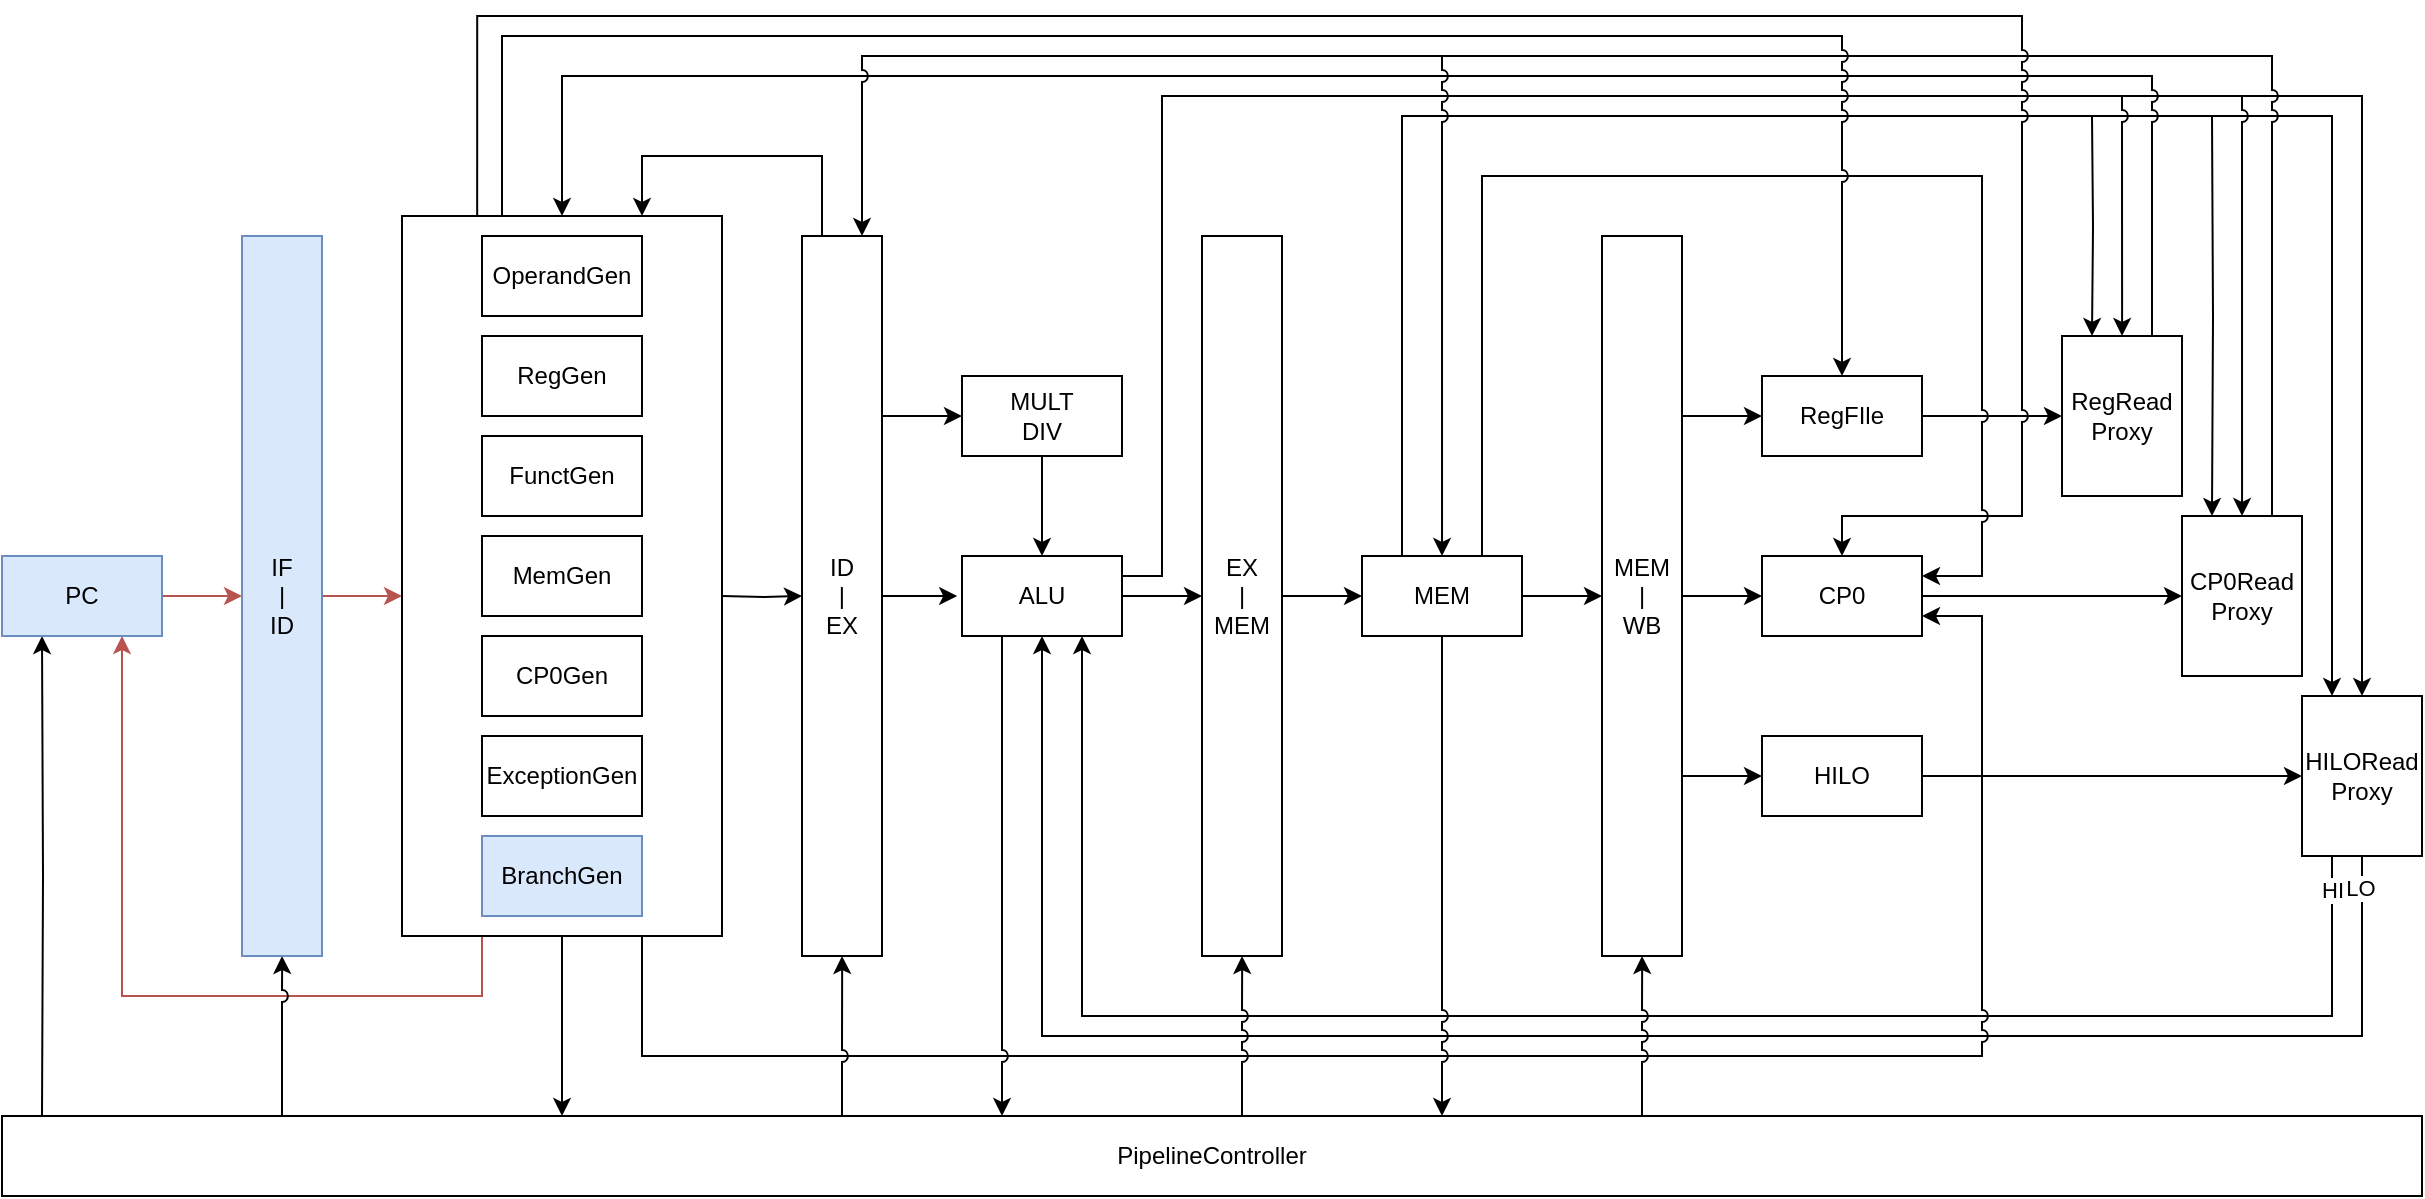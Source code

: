 <mxfile version="14.4.3" type="github">
  <diagram id="Vwi1EXBxK2TPIhp4Lb0i" name="Page-1">
    <mxGraphModel dx="884" dy="743" grid="1" gridSize="10" guides="1" tooltips="1" connect="1" arrows="1" fold="1" page="1" pageScale="1" pageWidth="1654" pageHeight="1169" math="0" shadow="0">
      <root>
        <mxCell id="0" />
        <mxCell id="1" parent="0" />
        <mxCell id="5gjrMnYh9Ee4sZ9mC4aX-1" value="" style="endArrow=none;html=1;" edge="1" parent="1">
          <mxGeometry width="50" height="50" relative="1" as="geometry">
            <mxPoint x="1400" y="270" as="sourcePoint" />
            <mxPoint x="1460" y="270" as="targetPoint" />
          </mxGeometry>
        </mxCell>
        <mxCell id="5gjrMnYh9Ee4sZ9mC4aX-2" value="" style="endArrow=none;html=1;" edge="1" parent="1">
          <mxGeometry width="50" height="50" relative="1" as="geometry">
            <mxPoint x="1385" y="280" as="sourcePoint" />
            <mxPoint x="1445" y="280" as="targetPoint" />
          </mxGeometry>
        </mxCell>
        <mxCell id="5gjrMnYh9Ee4sZ9mC4aX-3" value="" style="endArrow=none;html=1;exitX=1;exitY=0.25;exitDx=0;exitDy=0;jumpStyle=arc;rounded=0;" edge="1" parent="1" source="5gjrMnYh9Ee4sZ9mC4aX-39">
          <mxGeometry width="50" height="50" relative="1" as="geometry">
            <mxPoint x="900" y="380" as="sourcePoint" />
            <mxPoint x="1401.333" y="270" as="targetPoint" />
            <Array as="points">
              <mxPoint x="920" y="510" />
              <mxPoint x="920" y="270" />
            </Array>
          </mxGeometry>
        </mxCell>
        <mxCell id="5gjrMnYh9Ee4sZ9mC4aX-4" value="" style="endArrow=none;html=1;exitX=0.25;exitY=0;exitDx=0;exitDy=0;rounded=0;" edge="1" parent="1" source="5gjrMnYh9Ee4sZ9mC4aX-42">
          <mxGeometry width="50" height="50" relative="1" as="geometry">
            <mxPoint x="1035" y="500" as="sourcePoint" />
            <mxPoint x="1385" y="280" as="targetPoint" />
            <Array as="points">
              <mxPoint x="1040" y="280" />
            </Array>
          </mxGeometry>
        </mxCell>
        <mxCell id="5gjrMnYh9Ee4sZ9mC4aX-5" style="edgeStyle=orthogonalEdgeStyle;rounded=0;orthogonalLoop=1;jettySize=auto;html=1;exitX=0.5;exitY=1;exitDx=0;exitDy=0;entryX=0.5;entryY=1;entryDx=0;entryDy=0;" edge="1" parent="1" source="5gjrMnYh9Ee4sZ9mC4aX-53" target="5gjrMnYh9Ee4sZ9mC4aX-39">
          <mxGeometry relative="1" as="geometry">
            <Array as="points">
              <mxPoint x="1520" y="740" />
              <mxPoint x="860" y="740" />
            </Array>
          </mxGeometry>
        </mxCell>
        <mxCell id="5gjrMnYh9Ee4sZ9mC4aX-6" value="LO" style="edgeLabel;html=1;align=center;verticalAlign=middle;resizable=0;points=[];" vertex="1" connectable="0" parent="5gjrMnYh9Ee4sZ9mC4aX-5">
          <mxGeometry x="-0.967" y="-1" relative="1" as="geometry">
            <mxPoint as="offset" />
          </mxGeometry>
        </mxCell>
        <mxCell id="5gjrMnYh9Ee4sZ9mC4aX-7" style="edgeStyle=orthogonalEdgeStyle;rounded=0;orthogonalLoop=1;jettySize=auto;html=1;exitX=0.25;exitY=1;exitDx=0;exitDy=0;entryX=0.75;entryY=1;entryDx=0;entryDy=0;" edge="1" parent="1" source="5gjrMnYh9Ee4sZ9mC4aX-53" target="5gjrMnYh9Ee4sZ9mC4aX-39">
          <mxGeometry relative="1" as="geometry">
            <Array as="points">
              <mxPoint x="1505" y="730" />
              <mxPoint x="880" y="730" />
            </Array>
          </mxGeometry>
        </mxCell>
        <mxCell id="5gjrMnYh9Ee4sZ9mC4aX-8" value="HI" style="edgeLabel;html=1;align=center;verticalAlign=middle;resizable=0;points=[];" vertex="1" connectable="0" parent="5gjrMnYh9Ee4sZ9mC4aX-7">
          <mxGeometry x="-0.962" relative="1" as="geometry">
            <mxPoint as="offset" />
          </mxGeometry>
        </mxCell>
        <mxCell id="5gjrMnYh9Ee4sZ9mC4aX-9" style="edgeStyle=orthogonalEdgeStyle;rounded=0;orthogonalLoop=1;jettySize=auto;html=1;entryX=0.75;entryY=1;entryDx=0;entryDy=0;fillColor=#f8cecc;strokeColor=#b85450;" edge="1" parent="1" source="5gjrMnYh9Ee4sZ9mC4aX-59" target="5gjrMnYh9Ee4sZ9mC4aX-16">
          <mxGeometry relative="1" as="geometry">
            <Array as="points">
              <mxPoint x="580" y="720" />
              <mxPoint x="400" y="720" />
            </Array>
            <mxPoint x="560" y="710" as="sourcePoint" />
          </mxGeometry>
        </mxCell>
        <mxCell id="5gjrMnYh9Ee4sZ9mC4aX-10" style="edgeStyle=orthogonalEdgeStyle;rounded=0;orthogonalLoop=1;jettySize=auto;html=1;entryX=1;entryY=0.75;entryDx=0;entryDy=0;jumpStyle=arc;" edge="1" parent="1" source="5gjrMnYh9Ee4sZ9mC4aX-59" target="5gjrMnYh9Ee4sZ9mC4aX-46">
          <mxGeometry relative="1" as="geometry">
            <Array as="points">
              <mxPoint x="660" y="750" />
              <mxPoint x="1330" y="750" />
              <mxPoint x="1330" y="530" />
            </Array>
            <mxPoint x="680" y="730" as="sourcePoint" />
          </mxGeometry>
        </mxCell>
        <mxCell id="5gjrMnYh9Ee4sZ9mC4aX-11" style="edgeStyle=orthogonalEdgeStyle;rounded=0;orthogonalLoop=1;jettySize=auto;html=1;jumpStyle=arc;" edge="1" parent="1" target="5gjrMnYh9Ee4sZ9mC4aX-53">
          <mxGeometry relative="1" as="geometry">
            <Array as="points">
              <mxPoint x="1520" y="270" />
            </Array>
            <mxPoint x="1460" y="270" as="sourcePoint" />
          </mxGeometry>
        </mxCell>
        <mxCell id="5gjrMnYh9Ee4sZ9mC4aX-12" style="edgeStyle=orthogonalEdgeStyle;rounded=0;orthogonalLoop=1;jettySize=auto;html=1;entryX=0.25;entryY=0;entryDx=0;entryDy=0;endFill=1;snapToPoint=0;" edge="1" parent="1" target="5gjrMnYh9Ee4sZ9mC4aX-53">
          <mxGeometry relative="1" as="geometry">
            <Array as="points">
              <mxPoint x="1505" y="280" />
            </Array>
            <mxPoint x="1445" y="280" as="sourcePoint" />
          </mxGeometry>
        </mxCell>
        <mxCell id="5gjrMnYh9Ee4sZ9mC4aX-13" value="PipelineController" style="rounded=0;whiteSpace=wrap;html=1;direction=south;" vertex="1" parent="1">
          <mxGeometry x="340" y="780" width="1210" height="40" as="geometry" />
        </mxCell>
        <mxCell id="5gjrMnYh9Ee4sZ9mC4aX-14" style="edgeStyle=orthogonalEdgeStyle;rounded=0;orthogonalLoop=1;jettySize=auto;html=1;exitX=1;exitY=0.5;exitDx=0;exitDy=0;fillColor=#f8cecc;strokeColor=#b85450;" edge="1" parent="1" source="5gjrMnYh9Ee4sZ9mC4aX-16" target="5gjrMnYh9Ee4sZ9mC4aX-19">
          <mxGeometry relative="1" as="geometry" />
        </mxCell>
        <mxCell id="5gjrMnYh9Ee4sZ9mC4aX-15" style="edgeStyle=orthogonalEdgeStyle;rounded=0;orthogonalLoop=1;jettySize=auto;html=1;entryX=0.25;entryY=1;entryDx=0;entryDy=0;" edge="1" parent="1" target="5gjrMnYh9Ee4sZ9mC4aX-16">
          <mxGeometry relative="1" as="geometry">
            <mxPoint x="360" y="780" as="sourcePoint" />
          </mxGeometry>
        </mxCell>
        <mxCell id="5gjrMnYh9Ee4sZ9mC4aX-16" value="PC" style="rounded=0;whiteSpace=wrap;html=1;fillColor=#dae8fc;strokeColor=#6c8ebf;" vertex="1" parent="1">
          <mxGeometry x="340" y="500" width="80" height="40" as="geometry" />
        </mxCell>
        <mxCell id="5gjrMnYh9Ee4sZ9mC4aX-17" style="edgeStyle=orthogonalEdgeStyle;rounded=0;orthogonalLoop=1;jettySize=auto;html=1;exitX=1;exitY=0.5;exitDx=0;exitDy=0;entryX=0;entryY=0.5;entryDx=0;entryDy=0;fillColor=#f8cecc;strokeColor=#b85450;" edge="1" parent="1" source="5gjrMnYh9Ee4sZ9mC4aX-19">
          <mxGeometry relative="1" as="geometry">
            <mxPoint x="540" y="520" as="targetPoint" />
          </mxGeometry>
        </mxCell>
        <mxCell id="5gjrMnYh9Ee4sZ9mC4aX-18" style="edgeStyle=orthogonalEdgeStyle;rounded=0;orthogonalLoop=1;jettySize=auto;html=1;entryX=0.5;entryY=1;entryDx=0;entryDy=0;jumpStyle=arc;" edge="1" parent="1" target="5gjrMnYh9Ee4sZ9mC4aX-19">
          <mxGeometry relative="1" as="geometry">
            <mxPoint x="480" y="780" as="sourcePoint" />
          </mxGeometry>
        </mxCell>
        <mxCell id="5gjrMnYh9Ee4sZ9mC4aX-19" value="IF&lt;br&gt;|&lt;br&gt;ID" style="rounded=0;whiteSpace=wrap;html=1;fillColor=#dae8fc;strokeColor=#6c8ebf;" vertex="1" parent="1">
          <mxGeometry x="460" y="340" width="40" height="360" as="geometry" />
        </mxCell>
        <mxCell id="5gjrMnYh9Ee4sZ9mC4aX-20" style="edgeStyle=orthogonalEdgeStyle;rounded=0;orthogonalLoop=1;jettySize=auto;html=1;exitX=1;exitY=0.25;exitDx=0;exitDy=0;entryX=0;entryY=0.5;entryDx=0;entryDy=0;" edge="1" parent="1" source="5gjrMnYh9Ee4sZ9mC4aX-24" target="5gjrMnYh9Ee4sZ9mC4aX-36">
          <mxGeometry relative="1" as="geometry" />
        </mxCell>
        <mxCell id="5gjrMnYh9Ee4sZ9mC4aX-21" style="edgeStyle=orthogonalEdgeStyle;rounded=0;orthogonalLoop=1;jettySize=auto;html=1;exitX=1;exitY=0.5;exitDx=0;exitDy=0;entryX=-0.03;entryY=0.482;entryDx=0;entryDy=0;entryPerimeter=0;" edge="1" parent="1" source="5gjrMnYh9Ee4sZ9mC4aX-24" target="5gjrMnYh9Ee4sZ9mC4aX-39">
          <mxGeometry relative="1" as="geometry" />
        </mxCell>
        <mxCell id="5gjrMnYh9Ee4sZ9mC4aX-22" style="edgeStyle=orthogonalEdgeStyle;rounded=0;orthogonalLoop=1;jettySize=auto;html=1;entryX=0.5;entryY=1;entryDx=0;entryDy=0;jumpStyle=arc;" edge="1" parent="1" target="5gjrMnYh9Ee4sZ9mC4aX-24">
          <mxGeometry relative="1" as="geometry">
            <mxPoint x="760" y="780" as="sourcePoint" />
          </mxGeometry>
        </mxCell>
        <mxCell id="5gjrMnYh9Ee4sZ9mC4aX-23" style="edgeStyle=orthogonalEdgeStyle;rounded=0;orthogonalLoop=1;jettySize=auto;html=1;exitX=0.25;exitY=0;exitDx=0;exitDy=0;entryX=0.75;entryY=0;entryDx=0;entryDy=0;" edge="1" parent="1" source="5gjrMnYh9Ee4sZ9mC4aX-24" target="5gjrMnYh9Ee4sZ9mC4aX-59">
          <mxGeometry relative="1" as="geometry">
            <Array as="points">
              <mxPoint x="750" y="300" />
              <mxPoint x="660" y="300" />
            </Array>
            <mxPoint x="680" y="300" as="targetPoint" />
          </mxGeometry>
        </mxCell>
        <mxCell id="5gjrMnYh9Ee4sZ9mC4aX-24" value="ID&lt;br&gt;|&lt;br&gt;EX" style="rounded=0;whiteSpace=wrap;html=1;" vertex="1" parent="1">
          <mxGeometry x="740" y="340" width="40" height="360" as="geometry" />
        </mxCell>
        <mxCell id="5gjrMnYh9Ee4sZ9mC4aX-25" style="edgeStyle=orthogonalEdgeStyle;rounded=0;orthogonalLoop=1;jettySize=auto;html=1;exitX=1;exitY=0.5;exitDx=0;exitDy=0;entryX=0;entryY=0.5;entryDx=0;entryDy=0;" edge="1" parent="1" source="5gjrMnYh9Ee4sZ9mC4aX-27" target="5gjrMnYh9Ee4sZ9mC4aX-42">
          <mxGeometry relative="1" as="geometry" />
        </mxCell>
        <mxCell id="5gjrMnYh9Ee4sZ9mC4aX-26" style="edgeStyle=orthogonalEdgeStyle;rounded=0;orthogonalLoop=1;jettySize=auto;html=1;entryX=0.5;entryY=1;entryDx=0;entryDy=0;jumpStyle=arc;" edge="1" parent="1" target="5gjrMnYh9Ee4sZ9mC4aX-27">
          <mxGeometry relative="1" as="geometry">
            <mxPoint x="960" y="780" as="sourcePoint" />
          </mxGeometry>
        </mxCell>
        <mxCell id="5gjrMnYh9Ee4sZ9mC4aX-27" value="EX&lt;br&gt;|&lt;br&gt;MEM" style="rounded=0;whiteSpace=wrap;html=1;" vertex="1" parent="1">
          <mxGeometry x="940" y="340" width="40" height="360" as="geometry" />
        </mxCell>
        <mxCell id="5gjrMnYh9Ee4sZ9mC4aX-28" style="edgeStyle=orthogonalEdgeStyle;rounded=0;orthogonalLoop=1;jettySize=auto;html=1;exitX=1;exitY=0.5;exitDx=0;exitDy=0;entryX=0;entryY=0.5;entryDx=0;entryDy=0;" edge="1" parent="1" source="5gjrMnYh9Ee4sZ9mC4aX-32" target="5gjrMnYh9Ee4sZ9mC4aX-46">
          <mxGeometry relative="1" as="geometry" />
        </mxCell>
        <mxCell id="5gjrMnYh9Ee4sZ9mC4aX-29" style="edgeStyle=orthogonalEdgeStyle;rounded=0;orthogonalLoop=1;jettySize=auto;html=1;exitX=1;exitY=0.25;exitDx=0;exitDy=0;entryX=0;entryY=0.5;entryDx=0;entryDy=0;" edge="1" parent="1" source="5gjrMnYh9Ee4sZ9mC4aX-32" target="5gjrMnYh9Ee4sZ9mC4aX-44">
          <mxGeometry relative="1" as="geometry" />
        </mxCell>
        <mxCell id="5gjrMnYh9Ee4sZ9mC4aX-30" style="edgeStyle=orthogonalEdgeStyle;rounded=0;orthogonalLoop=1;jettySize=auto;html=1;exitX=1;exitY=0.75;exitDx=0;exitDy=0;entryX=0;entryY=0.5;entryDx=0;entryDy=0;" edge="1" parent="1" source="5gjrMnYh9Ee4sZ9mC4aX-32" target="5gjrMnYh9Ee4sZ9mC4aX-48">
          <mxGeometry relative="1" as="geometry" />
        </mxCell>
        <mxCell id="5gjrMnYh9Ee4sZ9mC4aX-31" style="edgeStyle=orthogonalEdgeStyle;rounded=0;orthogonalLoop=1;jettySize=auto;html=1;entryX=0.5;entryY=1;entryDx=0;entryDy=0;jumpStyle=arc;" edge="1" parent="1" target="5gjrMnYh9Ee4sZ9mC4aX-32">
          <mxGeometry relative="1" as="geometry">
            <mxPoint x="1160" y="780" as="sourcePoint" />
          </mxGeometry>
        </mxCell>
        <mxCell id="5gjrMnYh9Ee4sZ9mC4aX-32" value="MEM&lt;br&gt;|&lt;br&gt;WB" style="rounded=0;whiteSpace=wrap;html=1;" vertex="1" parent="1">
          <mxGeometry x="1140" y="340" width="40" height="360" as="geometry" />
        </mxCell>
        <mxCell id="5gjrMnYh9Ee4sZ9mC4aX-33" style="edgeStyle=orthogonalEdgeStyle;rounded=0;orthogonalLoop=1;jettySize=auto;html=1;exitX=1;exitY=0.5;exitDx=0;exitDy=0;entryX=0;entryY=0.5;entryDx=0;entryDy=0;" edge="1" parent="1" target="5gjrMnYh9Ee4sZ9mC4aX-24">
          <mxGeometry relative="1" as="geometry">
            <mxPoint x="700" y="520" as="sourcePoint" />
          </mxGeometry>
        </mxCell>
        <mxCell id="5gjrMnYh9Ee4sZ9mC4aX-34" style="edgeStyle=orthogonalEdgeStyle;rounded=0;orthogonalLoop=1;jettySize=auto;html=1;exitX=0.5;exitY=1;exitDx=0;exitDy=0;" edge="1" parent="1" source="5gjrMnYh9Ee4sZ9mC4aX-59">
          <mxGeometry relative="1" as="geometry">
            <mxPoint x="660" y="720" as="sourcePoint" />
            <mxPoint x="620" y="780" as="targetPoint" />
            <Array as="points">
              <mxPoint x="620" y="780" />
            </Array>
          </mxGeometry>
        </mxCell>
        <mxCell id="5gjrMnYh9Ee4sZ9mC4aX-35" style="edgeStyle=orthogonalEdgeStyle;rounded=0;orthogonalLoop=1;jettySize=auto;html=1;exitX=0.5;exitY=1;exitDx=0;exitDy=0;entryX=0.5;entryY=0;entryDx=0;entryDy=0;" edge="1" parent="1" source="5gjrMnYh9Ee4sZ9mC4aX-36" target="5gjrMnYh9Ee4sZ9mC4aX-39">
          <mxGeometry relative="1" as="geometry" />
        </mxCell>
        <mxCell id="5gjrMnYh9Ee4sZ9mC4aX-36" value="MULT&lt;br&gt;DIV" style="rounded=0;whiteSpace=wrap;html=1;" vertex="1" parent="1">
          <mxGeometry x="820" y="410" width="80" height="40" as="geometry" />
        </mxCell>
        <mxCell id="5gjrMnYh9Ee4sZ9mC4aX-37" style="edgeStyle=orthogonalEdgeStyle;rounded=0;orthogonalLoop=1;jettySize=auto;html=1;exitX=1;exitY=0.5;exitDx=0;exitDy=0;entryX=0;entryY=0.5;entryDx=0;entryDy=0;" edge="1" parent="1" source="5gjrMnYh9Ee4sZ9mC4aX-39" target="5gjrMnYh9Ee4sZ9mC4aX-27">
          <mxGeometry relative="1" as="geometry" />
        </mxCell>
        <mxCell id="5gjrMnYh9Ee4sZ9mC4aX-38" style="edgeStyle=orthogonalEdgeStyle;rounded=0;orthogonalLoop=1;jettySize=auto;html=1;exitX=0.25;exitY=1;exitDx=0;exitDy=0;jumpStyle=arc;" edge="1" parent="1" source="5gjrMnYh9Ee4sZ9mC4aX-39">
          <mxGeometry relative="1" as="geometry">
            <mxPoint x="840" y="780" as="targetPoint" />
          </mxGeometry>
        </mxCell>
        <mxCell id="5gjrMnYh9Ee4sZ9mC4aX-39" value="ALU" style="rounded=0;whiteSpace=wrap;html=1;" vertex="1" parent="1">
          <mxGeometry x="820" y="500" width="80" height="40" as="geometry" />
        </mxCell>
        <mxCell id="5gjrMnYh9Ee4sZ9mC4aX-40" style="edgeStyle=orthogonalEdgeStyle;rounded=0;orthogonalLoop=1;jettySize=auto;html=1;exitX=1;exitY=0.5;exitDx=0;exitDy=0;entryX=0;entryY=0.5;entryDx=0;entryDy=0;" edge="1" parent="1" source="5gjrMnYh9Ee4sZ9mC4aX-42" target="5gjrMnYh9Ee4sZ9mC4aX-32">
          <mxGeometry relative="1" as="geometry" />
        </mxCell>
        <mxCell id="5gjrMnYh9Ee4sZ9mC4aX-41" style="edgeStyle=orthogonalEdgeStyle;rounded=0;orthogonalLoop=1;jettySize=auto;html=1;exitX=0.5;exitY=1;exitDx=0;exitDy=0;jumpStyle=arc;" edge="1" parent="1" source="5gjrMnYh9Ee4sZ9mC4aX-42">
          <mxGeometry relative="1" as="geometry">
            <mxPoint x="1060" y="780" as="targetPoint" />
          </mxGeometry>
        </mxCell>
        <mxCell id="5gjrMnYh9Ee4sZ9mC4aX-42" value="MEM" style="rounded=0;whiteSpace=wrap;html=1;" vertex="1" parent="1">
          <mxGeometry x="1020" y="500" width="80" height="40" as="geometry" />
        </mxCell>
        <mxCell id="5gjrMnYh9Ee4sZ9mC4aX-43" style="edgeStyle=orthogonalEdgeStyle;rounded=0;orthogonalLoop=1;jettySize=auto;html=1;exitX=1;exitY=0.5;exitDx=0;exitDy=0;entryX=0;entryY=0.5;entryDx=0;entryDy=0;" edge="1" parent="1" source="5gjrMnYh9Ee4sZ9mC4aX-44" target="5gjrMnYh9Ee4sZ9mC4aX-50">
          <mxGeometry relative="1" as="geometry" />
        </mxCell>
        <mxCell id="5gjrMnYh9Ee4sZ9mC4aX-44" value="RegFIle" style="rounded=0;whiteSpace=wrap;html=1;" vertex="1" parent="1">
          <mxGeometry x="1220" y="410" width="80" height="40" as="geometry" />
        </mxCell>
        <mxCell id="5gjrMnYh9Ee4sZ9mC4aX-45" style="edgeStyle=orthogonalEdgeStyle;rounded=0;orthogonalLoop=1;jettySize=auto;html=1;exitX=1;exitY=0.5;exitDx=0;exitDy=0;entryX=0;entryY=0.5;entryDx=0;entryDy=0;" edge="1" parent="1" source="5gjrMnYh9Ee4sZ9mC4aX-46" target="5gjrMnYh9Ee4sZ9mC4aX-52">
          <mxGeometry relative="1" as="geometry" />
        </mxCell>
        <mxCell id="5gjrMnYh9Ee4sZ9mC4aX-46" value="CP0" style="rounded=0;whiteSpace=wrap;html=1;" vertex="1" parent="1">
          <mxGeometry x="1220" y="500" width="80" height="40" as="geometry" />
        </mxCell>
        <mxCell id="5gjrMnYh9Ee4sZ9mC4aX-47" style="edgeStyle=orthogonalEdgeStyle;rounded=0;orthogonalLoop=1;jettySize=auto;html=1;exitX=1;exitY=0.5;exitDx=0;exitDy=0;entryX=0;entryY=0.5;entryDx=0;entryDy=0;" edge="1" parent="1" source="5gjrMnYh9Ee4sZ9mC4aX-48" target="5gjrMnYh9Ee4sZ9mC4aX-53">
          <mxGeometry relative="1" as="geometry" />
        </mxCell>
        <mxCell id="5gjrMnYh9Ee4sZ9mC4aX-48" value="HILO" style="rounded=0;whiteSpace=wrap;html=1;" vertex="1" parent="1">
          <mxGeometry x="1220" y="590" width="80" height="40" as="geometry" />
        </mxCell>
        <mxCell id="5gjrMnYh9Ee4sZ9mC4aX-49" style="edgeStyle=orthogonalEdgeStyle;rounded=0;orthogonalLoop=1;jettySize=auto;html=1;exitX=0.25;exitY=0;exitDx=0;exitDy=0;entryX=0.25;entryY=0;entryDx=0;entryDy=0;" edge="1" parent="1" target="5gjrMnYh9Ee4sZ9mC4aX-50">
          <mxGeometry relative="1" as="geometry">
            <mxPoint x="1385" y="280" as="sourcePoint" />
          </mxGeometry>
        </mxCell>
        <mxCell id="5gjrMnYh9Ee4sZ9mC4aX-50" value="RegRead&lt;br&gt;Proxy" style="rounded=0;whiteSpace=wrap;html=1;" vertex="1" parent="1">
          <mxGeometry x="1370" y="390" width="60" height="80" as="geometry" />
        </mxCell>
        <mxCell id="5gjrMnYh9Ee4sZ9mC4aX-51" style="edgeStyle=orthogonalEdgeStyle;rounded=0;orthogonalLoop=1;jettySize=auto;html=1;exitX=0.25;exitY=0;exitDx=0;exitDy=0;entryX=0.25;entryY=0;entryDx=0;entryDy=0;" edge="1" parent="1" target="5gjrMnYh9Ee4sZ9mC4aX-52">
          <mxGeometry relative="1" as="geometry">
            <mxPoint x="1445" y="280" as="sourcePoint" />
          </mxGeometry>
        </mxCell>
        <mxCell id="5gjrMnYh9Ee4sZ9mC4aX-52" value="CP0Read&lt;br&gt;Proxy" style="rounded=0;whiteSpace=wrap;html=1;" vertex="1" parent="1">
          <mxGeometry x="1430" y="480" width="60" height="80" as="geometry" />
        </mxCell>
        <mxCell id="5gjrMnYh9Ee4sZ9mC4aX-53" value="HILORead&lt;br&gt;Proxy" style="rounded=0;whiteSpace=wrap;html=1;" vertex="1" parent="1">
          <mxGeometry x="1490" y="570" width="60" height="80" as="geometry" />
        </mxCell>
        <mxCell id="5gjrMnYh9Ee4sZ9mC4aX-54" style="edgeStyle=orthogonalEdgeStyle;rounded=0;orthogonalLoop=1;jettySize=auto;html=1;exitX=0.5;exitY=0;exitDx=0;exitDy=0;entryX=0.5;entryY=0;entryDx=0;entryDy=0;jumpStyle=arc;" edge="1" parent="1" target="5gjrMnYh9Ee4sZ9mC4aX-50">
          <mxGeometry relative="1" as="geometry">
            <mxPoint x="1400" y="270" as="sourcePoint" />
          </mxGeometry>
        </mxCell>
        <mxCell id="5gjrMnYh9Ee4sZ9mC4aX-55" style="edgeStyle=orthogonalEdgeStyle;rounded=0;orthogonalLoop=1;jettySize=auto;html=1;exitX=0.5;exitY=0;exitDx=0;exitDy=0;entryX=0.5;entryY=0;entryDx=0;entryDy=0;jumpStyle=arc;" edge="1" parent="1" target="5gjrMnYh9Ee4sZ9mC4aX-52">
          <mxGeometry relative="1" as="geometry">
            <mxPoint x="1460" y="270" as="sourcePoint" />
          </mxGeometry>
        </mxCell>
        <mxCell id="5gjrMnYh9Ee4sZ9mC4aX-56" style="edgeStyle=orthogonalEdgeStyle;rounded=0;orthogonalLoop=1;jettySize=auto;html=1;exitX=0.75;exitY=0;exitDx=0;exitDy=0;jumpStyle=arc;entryX=0.5;entryY=0;entryDx=0;entryDy=0;" edge="1" parent="1" source="5gjrMnYh9Ee4sZ9mC4aX-50" target="5gjrMnYh9Ee4sZ9mC4aX-59">
          <mxGeometry relative="1" as="geometry">
            <Array as="points">
              <mxPoint x="1415" y="260" />
              <mxPoint x="620" y="260" />
            </Array>
            <mxPoint x="660" y="260" as="targetPoint" />
          </mxGeometry>
        </mxCell>
        <mxCell id="5gjrMnYh9Ee4sZ9mC4aX-57" style="edgeStyle=orthogonalEdgeStyle;rounded=0;orthogonalLoop=1;jettySize=auto;html=1;entryX=0.75;entryY=0;entryDx=0;entryDy=0;jumpStyle=arc;" edge="1" parent="1" target="5gjrMnYh9Ee4sZ9mC4aX-24">
          <mxGeometry relative="1" as="geometry">
            <Array as="points">
              <mxPoint x="770" y="250" />
            </Array>
            <mxPoint x="1060" y="250" as="sourcePoint" />
          </mxGeometry>
        </mxCell>
        <mxCell id="5gjrMnYh9Ee4sZ9mC4aX-58" style="edgeStyle=orthogonalEdgeStyle;rounded=0;orthogonalLoop=1;jettySize=auto;html=1;entryX=0.5;entryY=0;entryDx=0;entryDy=0;jumpStyle=arc;" edge="1" parent="1" target="5gjrMnYh9Ee4sZ9mC4aX-42">
          <mxGeometry relative="1" as="geometry">
            <mxPoint x="1060" y="250" as="sourcePoint" />
          </mxGeometry>
        </mxCell>
        <mxCell id="5gjrMnYh9Ee4sZ9mC4aX-59" value="&lt;blockquote style=&quot;margin: 0 0 0 40px ; border: none ; padding: 0px&quot;&gt;&lt;/blockquote&gt;" style="rounded=0;whiteSpace=wrap;html=1;align=left;" vertex="1" parent="1">
          <mxGeometry x="540" y="330" width="160" height="360" as="geometry" />
        </mxCell>
        <mxCell id="5gjrMnYh9Ee4sZ9mC4aX-60" value="OperandGen" style="rounded=0;whiteSpace=wrap;html=1;" vertex="1" parent="1">
          <mxGeometry x="580" y="340" width="80" height="40" as="geometry" />
        </mxCell>
        <mxCell id="5gjrMnYh9Ee4sZ9mC4aX-61" value="CP0Gen" style="rounded=0;whiteSpace=wrap;html=1;" vertex="1" parent="1">
          <mxGeometry x="580" y="540" width="80" height="40" as="geometry" />
        </mxCell>
        <mxCell id="5gjrMnYh9Ee4sZ9mC4aX-62" value="ExceptionGen" style="rounded=0;whiteSpace=wrap;html=1;" vertex="1" parent="1">
          <mxGeometry x="580" y="590" width="80" height="40" as="geometry" />
        </mxCell>
        <mxCell id="5gjrMnYh9Ee4sZ9mC4aX-63" value="FunctGen" style="rounded=0;whiteSpace=wrap;html=1;" vertex="1" parent="1">
          <mxGeometry x="580" y="440" width="80" height="40" as="geometry" />
        </mxCell>
        <mxCell id="5gjrMnYh9Ee4sZ9mC4aX-64" value="MemGen" style="rounded=0;whiteSpace=wrap;html=1;" vertex="1" parent="1">
          <mxGeometry x="580" y="490" width="80" height="40" as="geometry" />
        </mxCell>
        <mxCell id="5gjrMnYh9Ee4sZ9mC4aX-65" value="BranchGen" style="rounded=0;whiteSpace=wrap;html=1;fillColor=#dae8fc;strokeColor=#6c8ebf;" vertex="1" parent="1">
          <mxGeometry x="580" y="640" width="80" height="40" as="geometry" />
        </mxCell>
        <mxCell id="5gjrMnYh9Ee4sZ9mC4aX-66" value="RegGen" style="rounded=0;whiteSpace=wrap;html=1;" vertex="1" parent="1">
          <mxGeometry x="580" y="390" width="80" height="40" as="geometry" />
        </mxCell>
        <mxCell id="5gjrMnYh9Ee4sZ9mC4aX-67" style="edgeStyle=orthogonalEdgeStyle;rounded=0;orthogonalLoop=1;jettySize=auto;html=1;exitX=0.5;exitY=1;exitDx=0;exitDy=0;" edge="1" parent="1" source="5gjrMnYh9Ee4sZ9mC4aX-59" target="5gjrMnYh9Ee4sZ9mC4aX-59">
          <mxGeometry x="540" y="330" as="geometry" />
        </mxCell>
        <mxCell id="5gjrMnYh9Ee4sZ9mC4aX-68" value="" style="endArrow=none;html=1;entryX=0.75;entryY=0;entryDx=0;entryDy=0;rounded=0;jumpStyle=arc;" edge="1" parent="1" target="5gjrMnYh9Ee4sZ9mC4aX-52">
          <mxGeometry width="50" height="50" relative="1" as="geometry">
            <mxPoint x="1060" y="250" as="sourcePoint" />
            <mxPoint x="1280" y="470" as="targetPoint" />
            <Array as="points">
              <mxPoint x="1475" y="250" />
            </Array>
          </mxGeometry>
        </mxCell>
        <mxCell id="5gjrMnYh9Ee4sZ9mC4aX-69" style="edgeStyle=orthogonalEdgeStyle;rounded=0;jumpStyle=arc;orthogonalLoop=1;jettySize=auto;html=1;exitX=0.5;exitY=0;exitDx=0;exitDy=0;endFill=1;entryX=0.5;entryY=0;entryDx=0;entryDy=0;" edge="1" parent="1" target="5gjrMnYh9Ee4sZ9mC4aX-46">
          <mxGeometry relative="1" as="geometry">
            <mxPoint x="577.585" y="330" as="sourcePoint" />
            <Array as="points">
              <mxPoint x="578" y="230" />
              <mxPoint x="1350" y="230" />
              <mxPoint x="1350" y="480" />
              <mxPoint x="1260" y="480" />
            </Array>
          </mxGeometry>
        </mxCell>
        <mxCell id="5gjrMnYh9Ee4sZ9mC4aX-70" style="edgeStyle=orthogonalEdgeStyle;rounded=0;orthogonalLoop=1;jettySize=auto;html=1;exitX=0.75;exitY=0;exitDx=0;exitDy=0;entryX=1;entryY=0.25;entryDx=0;entryDy=0;jumpStyle=arc;" edge="1" parent="1" source="5gjrMnYh9Ee4sZ9mC4aX-42" target="5gjrMnYh9Ee4sZ9mC4aX-46">
          <mxGeometry relative="1" as="geometry">
            <Array as="points">
              <mxPoint x="1080" y="310" />
              <mxPoint x="1330" y="310" />
              <mxPoint x="1330" y="510" />
            </Array>
          </mxGeometry>
        </mxCell>
        <mxCell id="5gjrMnYh9Ee4sZ9mC4aX-71" style="edgeStyle=orthogonalEdgeStyle;rounded=0;jumpStyle=arc;orthogonalLoop=1;jettySize=auto;html=1;entryX=0.5;entryY=0;entryDx=0;entryDy=0;endFill=1;" edge="1" parent="1" target="5gjrMnYh9Ee4sZ9mC4aX-44">
          <mxGeometry relative="1" as="geometry">
            <mxPoint x="590" y="330" as="sourcePoint" />
            <Array as="points">
              <mxPoint x="590" y="330" />
              <mxPoint x="590" y="240" />
              <mxPoint x="1260" y="240" />
            </Array>
          </mxGeometry>
        </mxCell>
      </root>
    </mxGraphModel>
  </diagram>
</mxfile>
